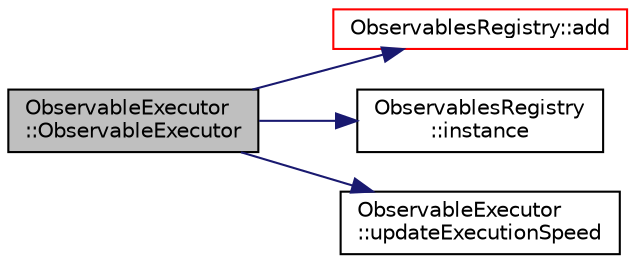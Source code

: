 digraph "ObservableExecutor::ObservableExecutor"
{
 // LATEX_PDF_SIZE
  edge [fontname="Helvetica",fontsize="10",labelfontname="Helvetica",labelfontsize="10"];
  node [fontname="Helvetica",fontsize="10",shape=record];
  rankdir="LR";
  Node1 [label="ObservableExecutor\l::ObservableExecutor",height=0.2,width=0.4,color="black", fillcolor="grey75", style="filled", fontcolor="black",tooltip=" "];
  Node1 -> Node2 [color="midnightblue",fontsize="10",style="solid",fontname="Helvetica"];
  Node2 [label="ObservablesRegistry::add",height=0.2,width=0.4,color="red", fillcolor="white", style="filled",URL="$class_observables_registry.html#a83278e3a050e96cb57bb8a7a3a38e52f",tooltip=" "];
  Node1 -> Node4 [color="midnightblue",fontsize="10",style="solid",fontname="Helvetica"];
  Node4 [label="ObservablesRegistry\l::instance",height=0.2,width=0.4,color="black", fillcolor="white", style="filled",URL="$class_observables_registry.html#acfb967f2868cb5d40475756aeb3be6ae",tooltip=" "];
  Node1 -> Node5 [color="midnightblue",fontsize="10",style="solid",fontname="Helvetica"];
  Node5 [label="ObservableExecutor\l::updateExecutionSpeed",height=0.2,width=0.4,color="black", fillcolor="white", style="filled",URL="$class_observable_executor.html#a84d6a28cf0b5e3e60cbc12a108bd7d6b",tooltip=" "];
}
